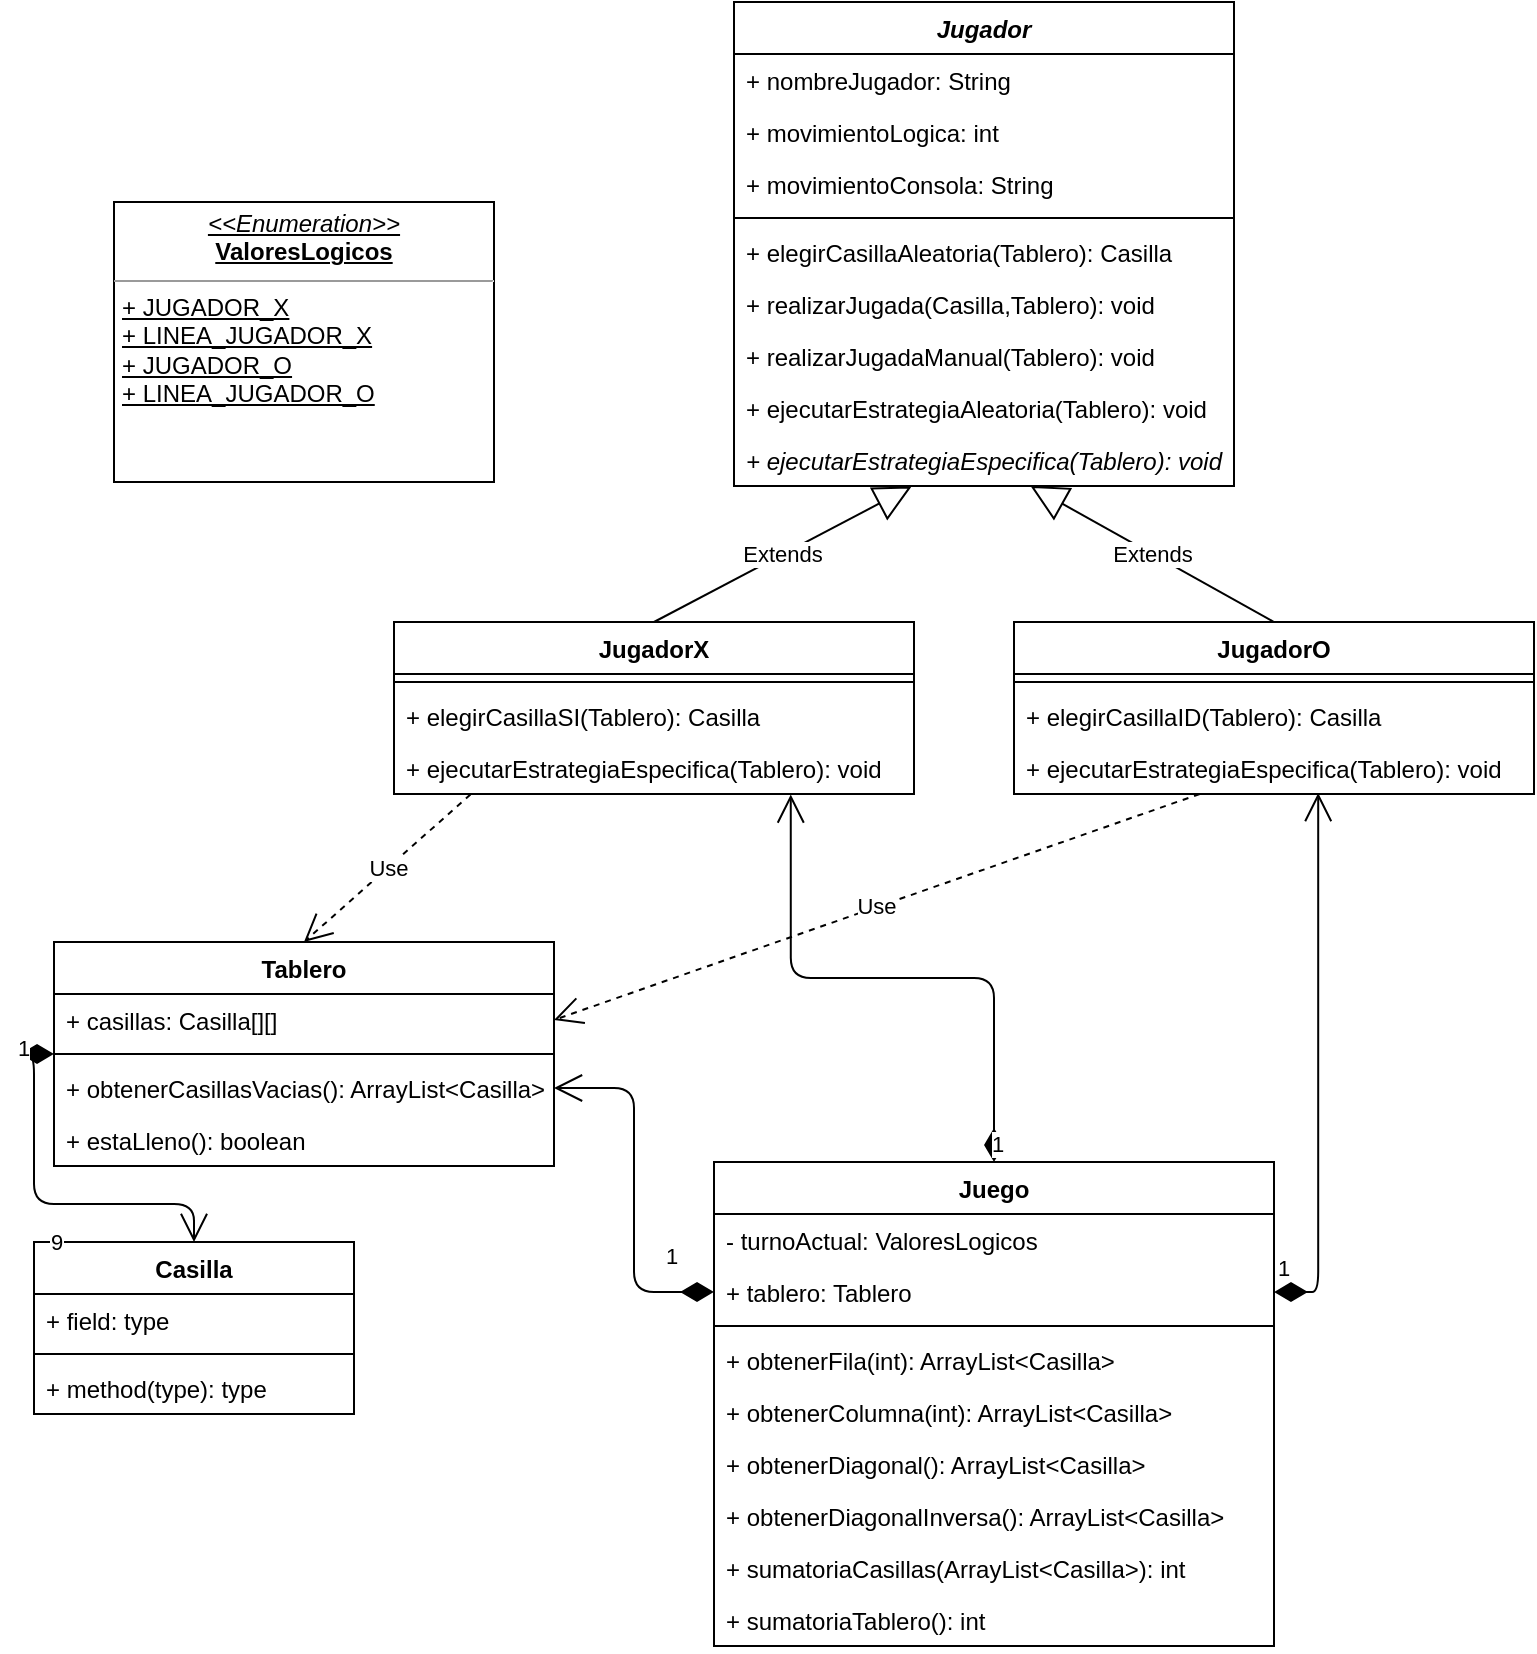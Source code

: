 <mxfile version="14.6.13" type="device"><diagram name="Page-1" id="c4acf3e9-155e-7222-9cf6-157b1a14988f"><mxGraphModel dx="820" dy="1630" grid="1" gridSize="10" guides="1" tooltips="1" connect="1" arrows="1" fold="1" page="1" pageScale="1" pageWidth="850" pageHeight="1100" background="#ffffff" math="0" shadow="0"><root><mxCell id="0"/><mxCell id="1" parent="0"/><mxCell id="eDbd_wB4FwdEfXyFsfRG-1" value="Casilla" style="swimlane;fontStyle=1;align=center;verticalAlign=top;childLayout=stackLayout;horizontal=1;startSize=26;horizontalStack=0;resizeParent=1;resizeParentMax=0;resizeLast=0;collapsible=1;marginBottom=0;" parent="1" vertex="1"><mxGeometry x="20" y="480" width="160" height="86" as="geometry"/></mxCell><mxCell id="eDbd_wB4FwdEfXyFsfRG-2" value="+ field: type" style="text;strokeColor=none;fillColor=none;align=left;verticalAlign=top;spacingLeft=4;spacingRight=4;overflow=hidden;rotatable=0;points=[[0,0.5],[1,0.5]];portConstraint=eastwest;" parent="eDbd_wB4FwdEfXyFsfRG-1" vertex="1"><mxGeometry y="26" width="160" height="26" as="geometry"/></mxCell><mxCell id="eDbd_wB4FwdEfXyFsfRG-3" value="" style="line;strokeWidth=1;fillColor=none;align=left;verticalAlign=middle;spacingTop=-1;spacingLeft=3;spacingRight=3;rotatable=0;labelPosition=right;points=[];portConstraint=eastwest;" parent="eDbd_wB4FwdEfXyFsfRG-1" vertex="1"><mxGeometry y="52" width="160" height="8" as="geometry"/></mxCell><mxCell id="eDbd_wB4FwdEfXyFsfRG-4" value="+ method(type): type" style="text;strokeColor=none;fillColor=none;align=left;verticalAlign=top;spacingLeft=4;spacingRight=4;overflow=hidden;rotatable=0;points=[[0,0.5],[1,0.5]];portConstraint=eastwest;" parent="eDbd_wB4FwdEfXyFsfRG-1" vertex="1"><mxGeometry y="60" width="160" height="26" as="geometry"/></mxCell><mxCell id="eDbd_wB4FwdEfXyFsfRG-5" value="Tablero" style="swimlane;fontStyle=1;align=center;verticalAlign=top;childLayout=stackLayout;horizontal=1;startSize=26;horizontalStack=0;resizeParent=1;resizeParentMax=0;resizeLast=0;collapsible=1;marginBottom=0;" parent="1" vertex="1"><mxGeometry x="30" y="330" width="250" height="112" as="geometry"/></mxCell><mxCell id="eDbd_wB4FwdEfXyFsfRG-6" value="+ casillas: Casilla[][]" style="text;strokeColor=none;fillColor=none;align=left;verticalAlign=top;spacingLeft=4;spacingRight=4;overflow=hidden;rotatable=0;points=[[0,0.5],[1,0.5]];portConstraint=eastwest;" parent="eDbd_wB4FwdEfXyFsfRG-5" vertex="1"><mxGeometry y="26" width="250" height="26" as="geometry"/></mxCell><mxCell id="eDbd_wB4FwdEfXyFsfRG-7" value="" style="line;strokeWidth=1;fillColor=none;align=left;verticalAlign=middle;spacingTop=-1;spacingLeft=3;spacingRight=3;rotatable=0;labelPosition=right;points=[];portConstraint=eastwest;" parent="eDbd_wB4FwdEfXyFsfRG-5" vertex="1"><mxGeometry y="52" width="250" height="8" as="geometry"/></mxCell><mxCell id="eDbd_wB4FwdEfXyFsfRG-8" value="+ obtenerCasillasVacias(): ArrayList&lt;Casilla&gt;" style="text;strokeColor=none;fillColor=none;align=left;verticalAlign=top;spacingLeft=4;spacingRight=4;overflow=hidden;rotatable=0;points=[[0,0.5],[1,0.5]];portConstraint=eastwest;" parent="eDbd_wB4FwdEfXyFsfRG-5" vertex="1"><mxGeometry y="60" width="250" height="26" as="geometry"/></mxCell><mxCell id="mUddYYU3sA9-VL2bPJCP-6" value="+ estaLleno(): boolean" style="text;strokeColor=none;fillColor=none;align=left;verticalAlign=top;spacingLeft=4;spacingRight=4;overflow=hidden;rotatable=0;points=[[0,0.5],[1,0.5]];portConstraint=eastwest;" vertex="1" parent="eDbd_wB4FwdEfXyFsfRG-5"><mxGeometry y="86" width="250" height="26" as="geometry"/></mxCell><mxCell id="eDbd_wB4FwdEfXyFsfRG-9" value="1" style="endArrow=open;html=1;endSize=12;startArrow=diamondThin;startSize=14;startFill=1;edgeStyle=orthogonalEdgeStyle;align=left;verticalAlign=bottom;entryX=0.5;entryY=0;entryDx=0;entryDy=0;exitX=0;exitY=0.5;exitDx=0;exitDy=0;" parent="1" source="eDbd_wB4FwdEfXyFsfRG-5" target="eDbd_wB4FwdEfXyFsfRG-1" edge="1"><mxGeometry x="-0.833" y="-10" relative="1" as="geometry"><mxPoint x="130" y="460" as="sourcePoint"/><mxPoint x="100" y="520" as="targetPoint"/><mxPoint as="offset"/></mxGeometry></mxCell><mxCell id="eDbd_wB4FwdEfXyFsfRG-10" value="9" style="edgeLabel;html=1;align=center;verticalAlign=middle;resizable=0;points=[];" parent="eDbd_wB4FwdEfXyFsfRG-9" vertex="1" connectable="0"><mxGeometry x="0.244" y="-1" relative="1" as="geometry"><mxPoint x="-19" y="18" as="offset"/></mxGeometry></mxCell><mxCell id="eDbd_wB4FwdEfXyFsfRG-11" value="Jugador" style="swimlane;fontStyle=3;align=center;verticalAlign=top;childLayout=stackLayout;horizontal=1;startSize=26;horizontalStack=0;resizeParent=1;resizeParentMax=0;resizeLast=0;collapsible=1;marginBottom=0;" parent="1" vertex="1"><mxGeometry x="370" y="-140" width="250" height="242" as="geometry"/></mxCell><mxCell id="np-HIKty0DqVp3hC8_LZ-1" value="+ nombreJugador: String" style="text;strokeColor=none;fillColor=none;align=left;verticalAlign=top;spacingLeft=4;spacingRight=4;overflow=hidden;rotatable=0;points=[[0,0.5],[1,0.5]];portConstraint=eastwest;" parent="eDbd_wB4FwdEfXyFsfRG-11" vertex="1"><mxGeometry y="26" width="250" height="26" as="geometry"/></mxCell><mxCell id="np-HIKty0DqVp3hC8_LZ-2" value="+ movimientoLogica: int" style="text;strokeColor=none;fillColor=none;align=left;verticalAlign=top;spacingLeft=4;spacingRight=4;overflow=hidden;rotatable=0;points=[[0,0.5],[1,0.5]];portConstraint=eastwest;" parent="eDbd_wB4FwdEfXyFsfRG-11" vertex="1"><mxGeometry y="52" width="250" height="26" as="geometry"/></mxCell><mxCell id="eDbd_wB4FwdEfXyFsfRG-12" value="+ movimientoConsola: String" style="text;strokeColor=none;fillColor=none;align=left;verticalAlign=top;spacingLeft=4;spacingRight=4;overflow=hidden;rotatable=0;points=[[0,0.5],[1,0.5]];portConstraint=eastwest;" parent="eDbd_wB4FwdEfXyFsfRG-11" vertex="1"><mxGeometry y="78" width="250" height="26" as="geometry"/></mxCell><mxCell id="eDbd_wB4FwdEfXyFsfRG-13" value="" style="line;strokeWidth=1;fillColor=none;align=left;verticalAlign=middle;spacingTop=-1;spacingLeft=3;spacingRight=3;rotatable=0;labelPosition=right;points=[];portConstraint=eastwest;" parent="eDbd_wB4FwdEfXyFsfRG-11" vertex="1"><mxGeometry y="104" width="250" height="8" as="geometry"/></mxCell><mxCell id="eDbd_wB4FwdEfXyFsfRG-14" value="+ elegirCasillaAleatoria(Tablero): Casilla" style="text;strokeColor=none;fillColor=none;align=left;verticalAlign=top;spacingLeft=4;spacingRight=4;overflow=hidden;rotatable=0;points=[[0,0.5],[1,0.5]];portConstraint=eastwest;" parent="eDbd_wB4FwdEfXyFsfRG-11" vertex="1"><mxGeometry y="112" width="250" height="26" as="geometry"/></mxCell><mxCell id="np-HIKty0DqVp3hC8_LZ-3" value="+ realizarJugada(Casilla,Tablero): void" style="text;strokeColor=none;fillColor=none;align=left;verticalAlign=top;spacingLeft=4;spacingRight=4;overflow=hidden;rotatable=0;points=[[0,0.5],[1,0.5]];portConstraint=eastwest;" parent="eDbd_wB4FwdEfXyFsfRG-11" vertex="1"><mxGeometry y="138" width="250" height="26" as="geometry"/></mxCell><mxCell id="np-HIKty0DqVp3hC8_LZ-10" value="+ realizarJugadaManual(Tablero): void" style="text;strokeColor=none;fillColor=none;align=left;verticalAlign=top;spacingLeft=4;spacingRight=4;overflow=hidden;rotatable=0;points=[[0,0.5],[1,0.5]];portConstraint=eastwest;" parent="eDbd_wB4FwdEfXyFsfRG-11" vertex="1"><mxGeometry y="164" width="250" height="26" as="geometry"/></mxCell><mxCell id="np-HIKty0DqVp3hC8_LZ-4" value="+ ejecutarEstrategiaAleatoria(Tablero): void" style="text;strokeColor=none;fillColor=none;align=left;verticalAlign=top;spacingLeft=4;spacingRight=4;overflow=hidden;rotatable=0;points=[[0,0.5],[1,0.5]];portConstraint=eastwest;" parent="eDbd_wB4FwdEfXyFsfRG-11" vertex="1"><mxGeometry y="190" width="250" height="26" as="geometry"/></mxCell><mxCell id="np-HIKty0DqVp3hC8_LZ-5" value="+ ejecutarEstrategiaEspecifica(Tablero): void" style="text;strokeColor=none;fillColor=none;align=left;verticalAlign=top;spacingLeft=4;spacingRight=4;overflow=hidden;rotatable=0;points=[[0,0.5],[1,0.5]];portConstraint=eastwest;fontStyle=2" parent="eDbd_wB4FwdEfXyFsfRG-11" vertex="1"><mxGeometry y="216" width="250" height="26" as="geometry"/></mxCell><mxCell id="eDbd_wB4FwdEfXyFsfRG-16" value="JugadorX" style="swimlane;fontStyle=1;align=center;verticalAlign=top;childLayout=stackLayout;horizontal=1;startSize=26;horizontalStack=0;resizeParent=1;resizeParentMax=0;resizeLast=0;collapsible=1;marginBottom=0;" parent="1" vertex="1"><mxGeometry x="200" y="170" width="260" height="86" as="geometry"/></mxCell><mxCell id="eDbd_wB4FwdEfXyFsfRG-18" value="" style="line;strokeWidth=1;fillColor=none;align=left;verticalAlign=middle;spacingTop=-1;spacingLeft=3;spacingRight=3;rotatable=0;labelPosition=right;points=[];portConstraint=eastwest;" parent="eDbd_wB4FwdEfXyFsfRG-16" vertex="1"><mxGeometry y="26" width="260" height="8" as="geometry"/></mxCell><mxCell id="np-HIKty0DqVp3hC8_LZ-8" value="+ elegirCasillaSI(Tablero): Casilla" style="text;strokeColor=none;fillColor=none;align=left;verticalAlign=top;spacingLeft=4;spacingRight=4;overflow=hidden;rotatable=0;points=[[0,0.5],[1,0.5]];portConstraint=eastwest;" parent="eDbd_wB4FwdEfXyFsfRG-16" vertex="1"><mxGeometry y="34" width="260" height="26" as="geometry"/></mxCell><mxCell id="np-HIKty0DqVp3hC8_LZ-6" value="+ ejecutarEstrategiaEspecifica(Tablero): void" style="text;strokeColor=none;fillColor=none;align=left;verticalAlign=top;spacingLeft=4;spacingRight=4;overflow=hidden;rotatable=0;points=[[0,0.5],[1,0.5]];portConstraint=eastwest;fontStyle=0" parent="eDbd_wB4FwdEfXyFsfRG-16" vertex="1"><mxGeometry y="60" width="260" height="26" as="geometry"/></mxCell><mxCell id="eDbd_wB4FwdEfXyFsfRG-20" value="JugadorO" style="swimlane;fontStyle=1;align=center;verticalAlign=top;childLayout=stackLayout;horizontal=1;startSize=26;horizontalStack=0;resizeParent=1;resizeParentMax=0;resizeLast=0;collapsible=1;marginBottom=0;" parent="1" vertex="1"><mxGeometry x="510" y="170" width="260" height="86" as="geometry"/></mxCell><mxCell id="eDbd_wB4FwdEfXyFsfRG-22" value="" style="line;strokeWidth=1;fillColor=none;align=left;verticalAlign=middle;spacingTop=-1;spacingLeft=3;spacingRight=3;rotatable=0;labelPosition=right;points=[];portConstraint=eastwest;" parent="eDbd_wB4FwdEfXyFsfRG-20" vertex="1"><mxGeometry y="26" width="260" height="8" as="geometry"/></mxCell><mxCell id="np-HIKty0DqVp3hC8_LZ-9" value="+ elegirCasillaID(Tablero): Casilla" style="text;strokeColor=none;fillColor=none;align=left;verticalAlign=top;spacingLeft=4;spacingRight=4;overflow=hidden;rotatable=0;points=[[0,0.5],[1,0.5]];portConstraint=eastwest;" parent="eDbd_wB4FwdEfXyFsfRG-20" vertex="1"><mxGeometry y="34" width="260" height="26" as="geometry"/></mxCell><mxCell id="np-HIKty0DqVp3hC8_LZ-7" value="+ ejecutarEstrategiaEspecifica(Tablero): void" style="text;strokeColor=none;fillColor=none;align=left;verticalAlign=top;spacingLeft=4;spacingRight=4;overflow=hidden;rotatable=0;points=[[0,0.5],[1,0.5]];portConstraint=eastwest;fontStyle=0" parent="eDbd_wB4FwdEfXyFsfRG-20" vertex="1"><mxGeometry y="60" width="260" height="26" as="geometry"/></mxCell><mxCell id="eDbd_wB4FwdEfXyFsfRG-24" value="Extends" style="endArrow=block;endSize=16;endFill=0;html=1;exitX=0.5;exitY=0;exitDx=0;exitDy=0;entryX=0.355;entryY=1.011;entryDx=0;entryDy=0;entryPerimeter=0;" parent="1" source="eDbd_wB4FwdEfXyFsfRG-16" target="np-HIKty0DqVp3hC8_LZ-5" edge="1"><mxGeometry width="160" relative="1" as="geometry"><mxPoint x="290" y="190" as="sourcePoint"/><mxPoint x="460" y="70" as="targetPoint"/></mxGeometry></mxCell><mxCell id="eDbd_wB4FwdEfXyFsfRG-25" value="Extends" style="endArrow=block;endSize=16;endFill=0;html=1;exitX=0.5;exitY=0;exitDx=0;exitDy=0;" parent="1" source="eDbd_wB4FwdEfXyFsfRG-20" target="np-HIKty0DqVp3hC8_LZ-5" edge="1"><mxGeometry width="160" relative="1" as="geometry"><mxPoint x="420" y="209.17" as="sourcePoint"/><mxPoint x="510" y="70" as="targetPoint"/></mxGeometry></mxCell><mxCell id="eDbd_wB4FwdEfXyFsfRG-26" value="Use" style="endArrow=open;endSize=12;dashed=1;html=1;exitX=0.147;exitY=1.011;exitDx=0;exitDy=0;entryX=0.5;entryY=0;entryDx=0;entryDy=0;exitPerimeter=0;" parent="1" source="np-HIKty0DqVp3hC8_LZ-6" target="eDbd_wB4FwdEfXyFsfRG-5" edge="1"><mxGeometry width="160" relative="1" as="geometry"><mxPoint x="290" y="229" as="sourcePoint"/><mxPoint x="480" y="380" as="targetPoint"/></mxGeometry></mxCell><mxCell id="eDbd_wB4FwdEfXyFsfRG-27" value="Use" style="endArrow=open;endSize=12;dashed=1;html=1;entryX=1;entryY=0.5;entryDx=0;entryDy=0;" parent="1" source="np-HIKty0DqVp3hC8_LZ-7" target="eDbd_wB4FwdEfXyFsfRG-6" edge="1"><mxGeometry width="160" relative="1" as="geometry"><mxPoint x="559.44" y="276" as="sourcePoint"/><mxPoint x="390" y="411" as="targetPoint"/></mxGeometry></mxCell><mxCell id="eDbd_wB4FwdEfXyFsfRG-28" value="Juego" style="swimlane;fontStyle=1;align=center;verticalAlign=top;childLayout=stackLayout;horizontal=1;startSize=26;horizontalStack=0;resizeParent=1;resizeParentMax=0;resizeLast=0;collapsible=1;marginBottom=0;" parent="1" vertex="1"><mxGeometry x="360" y="440" width="280" height="242" as="geometry"/></mxCell><mxCell id="mUddYYU3sA9-VL2bPJCP-1" value="- turnoActual: ValoresLogicos" style="text;strokeColor=none;fillColor=none;align=left;verticalAlign=top;spacingLeft=4;spacingRight=4;overflow=hidden;rotatable=0;points=[[0,0.5],[1,0.5]];portConstraint=eastwest;" vertex="1" parent="eDbd_wB4FwdEfXyFsfRG-28"><mxGeometry y="26" width="280" height="26" as="geometry"/></mxCell><mxCell id="eDbd_wB4FwdEfXyFsfRG-29" value="+ tablero: Tablero" style="text;strokeColor=none;fillColor=none;align=left;verticalAlign=top;spacingLeft=4;spacingRight=4;overflow=hidden;rotatable=0;points=[[0,0.5],[1,0.5]];portConstraint=eastwest;" parent="eDbd_wB4FwdEfXyFsfRG-28" vertex="1"><mxGeometry y="52" width="280" height="26" as="geometry"/></mxCell><mxCell id="eDbd_wB4FwdEfXyFsfRG-30" value="" style="line;strokeWidth=1;fillColor=none;align=left;verticalAlign=middle;spacingTop=-1;spacingLeft=3;spacingRight=3;rotatable=0;labelPosition=right;points=[];portConstraint=eastwest;" parent="eDbd_wB4FwdEfXyFsfRG-28" vertex="1"><mxGeometry y="78" width="280" height="8" as="geometry"/></mxCell><mxCell id="eDbd_wB4FwdEfXyFsfRG-31" value="+ obtenerFila(int): ArrayList&lt;Casilla&gt;" style="text;strokeColor=none;fillColor=none;align=left;verticalAlign=top;spacingLeft=4;spacingRight=4;overflow=hidden;rotatable=0;points=[[0,0.5],[1,0.5]];portConstraint=eastwest;" parent="eDbd_wB4FwdEfXyFsfRG-28" vertex="1"><mxGeometry y="86" width="280" height="26" as="geometry"/></mxCell><mxCell id="mUddYYU3sA9-VL2bPJCP-3" value="+ obtenerColumna(int): ArrayList&lt;Casilla&gt;" style="text;strokeColor=none;fillColor=none;align=left;verticalAlign=top;spacingLeft=4;spacingRight=4;overflow=hidden;rotatable=0;points=[[0,0.5],[1,0.5]];portConstraint=eastwest;" vertex="1" parent="eDbd_wB4FwdEfXyFsfRG-28"><mxGeometry y="112" width="280" height="26" as="geometry"/></mxCell><mxCell id="mUddYYU3sA9-VL2bPJCP-4" value="+ obtenerDiagonal(): ArrayList&lt;Casilla&gt;" style="text;strokeColor=none;fillColor=none;align=left;verticalAlign=top;spacingLeft=4;spacingRight=4;overflow=hidden;rotatable=0;points=[[0,0.5],[1,0.5]];portConstraint=eastwest;" vertex="1" parent="eDbd_wB4FwdEfXyFsfRG-28"><mxGeometry y="138" width="280" height="26" as="geometry"/></mxCell><mxCell id="mUddYYU3sA9-VL2bPJCP-5" value="+ obtenerDiagonalInversa(): ArrayList&lt;Casilla&gt;" style="text;strokeColor=none;fillColor=none;align=left;verticalAlign=top;spacingLeft=4;spacingRight=4;overflow=hidden;rotatable=0;points=[[0,0.5],[1,0.5]];portConstraint=eastwest;" vertex="1" parent="eDbd_wB4FwdEfXyFsfRG-28"><mxGeometry y="164" width="280" height="26" as="geometry"/></mxCell><mxCell id="mUddYYU3sA9-VL2bPJCP-7" value="+ sumatoriaCasillas(ArrayList&lt;Casilla&gt;): int" style="text;strokeColor=none;fillColor=none;align=left;verticalAlign=top;spacingLeft=4;spacingRight=4;overflow=hidden;rotatable=0;points=[[0,0.5],[1,0.5]];portConstraint=eastwest;" vertex="1" parent="eDbd_wB4FwdEfXyFsfRG-28"><mxGeometry y="190" width="280" height="26" as="geometry"/></mxCell><mxCell id="mUddYYU3sA9-VL2bPJCP-9" value="+ sumatoriaTablero(): int" style="text;strokeColor=none;fillColor=none;align=left;verticalAlign=top;spacingLeft=4;spacingRight=4;overflow=hidden;rotatable=0;points=[[0,0.5],[1,0.5]];portConstraint=eastwest;" vertex="1" parent="eDbd_wB4FwdEfXyFsfRG-28"><mxGeometry y="216" width="280" height="26" as="geometry"/></mxCell><mxCell id="eDbd_wB4FwdEfXyFsfRG-32" value="1" style="endArrow=open;html=1;endSize=12;startArrow=diamondThin;startSize=14;startFill=1;edgeStyle=orthogonalEdgeStyle;align=left;verticalAlign=bottom;exitX=0;exitY=0.5;exitDx=0;exitDy=0;" parent="1" source="eDbd_wB4FwdEfXyFsfRG-29" target="eDbd_wB4FwdEfXyFsfRG-8" edge="1"><mxGeometry x="-0.709" y="-9" relative="1" as="geometry"><mxPoint x="200" y="492.58" as="sourcePoint"/><mxPoint x="360" y="492.58" as="targetPoint"/><mxPoint as="offset"/></mxGeometry></mxCell><mxCell id="eDbd_wB4FwdEfXyFsfRG-33" value="1" style="endArrow=open;html=1;endSize=12;startArrow=diamondThin;startSize=14;startFill=1;edgeStyle=orthogonalEdgeStyle;align=left;verticalAlign=bottom;exitX=1;exitY=0.5;exitDx=0;exitDy=0;entryX=0.585;entryY=0.98;entryDx=0;entryDy=0;entryPerimeter=0;" parent="1" source="eDbd_wB4FwdEfXyFsfRG-29" target="np-HIKty0DqVp3hC8_LZ-7" edge="1"><mxGeometry x="-1" y="3" relative="1" as="geometry"><mxPoint x="590" y="492.58" as="sourcePoint"/><mxPoint x="650" y="229" as="targetPoint"/></mxGeometry></mxCell><mxCell id="eDbd_wB4FwdEfXyFsfRG-34" value="1" style="endArrow=open;html=1;endSize=12;startArrow=diamondThin;startSize=14;startFill=1;edgeStyle=orthogonalEdgeStyle;align=left;verticalAlign=bottom;exitX=0.5;exitY=0;exitDx=0;exitDy=0;entryX=0.763;entryY=1.011;entryDx=0;entryDy=0;entryPerimeter=0;" parent="1" source="eDbd_wB4FwdEfXyFsfRG-28" target="np-HIKty0DqVp3hC8_LZ-6" edge="1"><mxGeometry x="-1" y="3" relative="1" as="geometry"><mxPoint x="460" y="430" as="sourcePoint"/><mxPoint x="368.72" y="275.168" as="targetPoint"/></mxGeometry></mxCell><mxCell id="np-HIKty0DqVp3hC8_LZ-16" value="&lt;p style=&quot;margin: 0px ; margin-top: 4px ; text-align: center&quot;&gt;&lt;u&gt;&lt;i&gt;&amp;lt;&amp;lt;Enumeration&amp;gt;&amp;gt;&lt;/i&gt;&lt;br&gt;&lt;b&gt;ValoresLogicos&lt;/b&gt;&lt;/u&gt;&lt;/p&gt;&lt;hr size=&quot;1&quot;&gt;&lt;p style=&quot;margin: 0px ; margin-left: 4px&quot;&gt;&lt;u&gt;+ JUGADOR_X&lt;/u&gt;&lt;br&gt;&lt;u&gt;+ LINEA_JUGADOR_X&lt;/u&gt;&lt;/p&gt;&lt;p style=&quot;margin: 0px ; margin-left: 4px&quot;&gt;&lt;u&gt;+ JUGADOR_O&lt;/u&gt;&lt;br&gt;&lt;u&gt;+ LINEA_JUGADOR_O&lt;/u&gt;&lt;u&gt;&lt;br&gt;&lt;/u&gt;&lt;/p&gt;" style="verticalAlign=top;align=left;overflow=fill;fontSize=12;fontFamily=Helvetica;html=1;" parent="1" vertex="1"><mxGeometry x="60" y="-40" width="190" height="140" as="geometry"/></mxCell></root></mxGraphModel></diagram></mxfile>